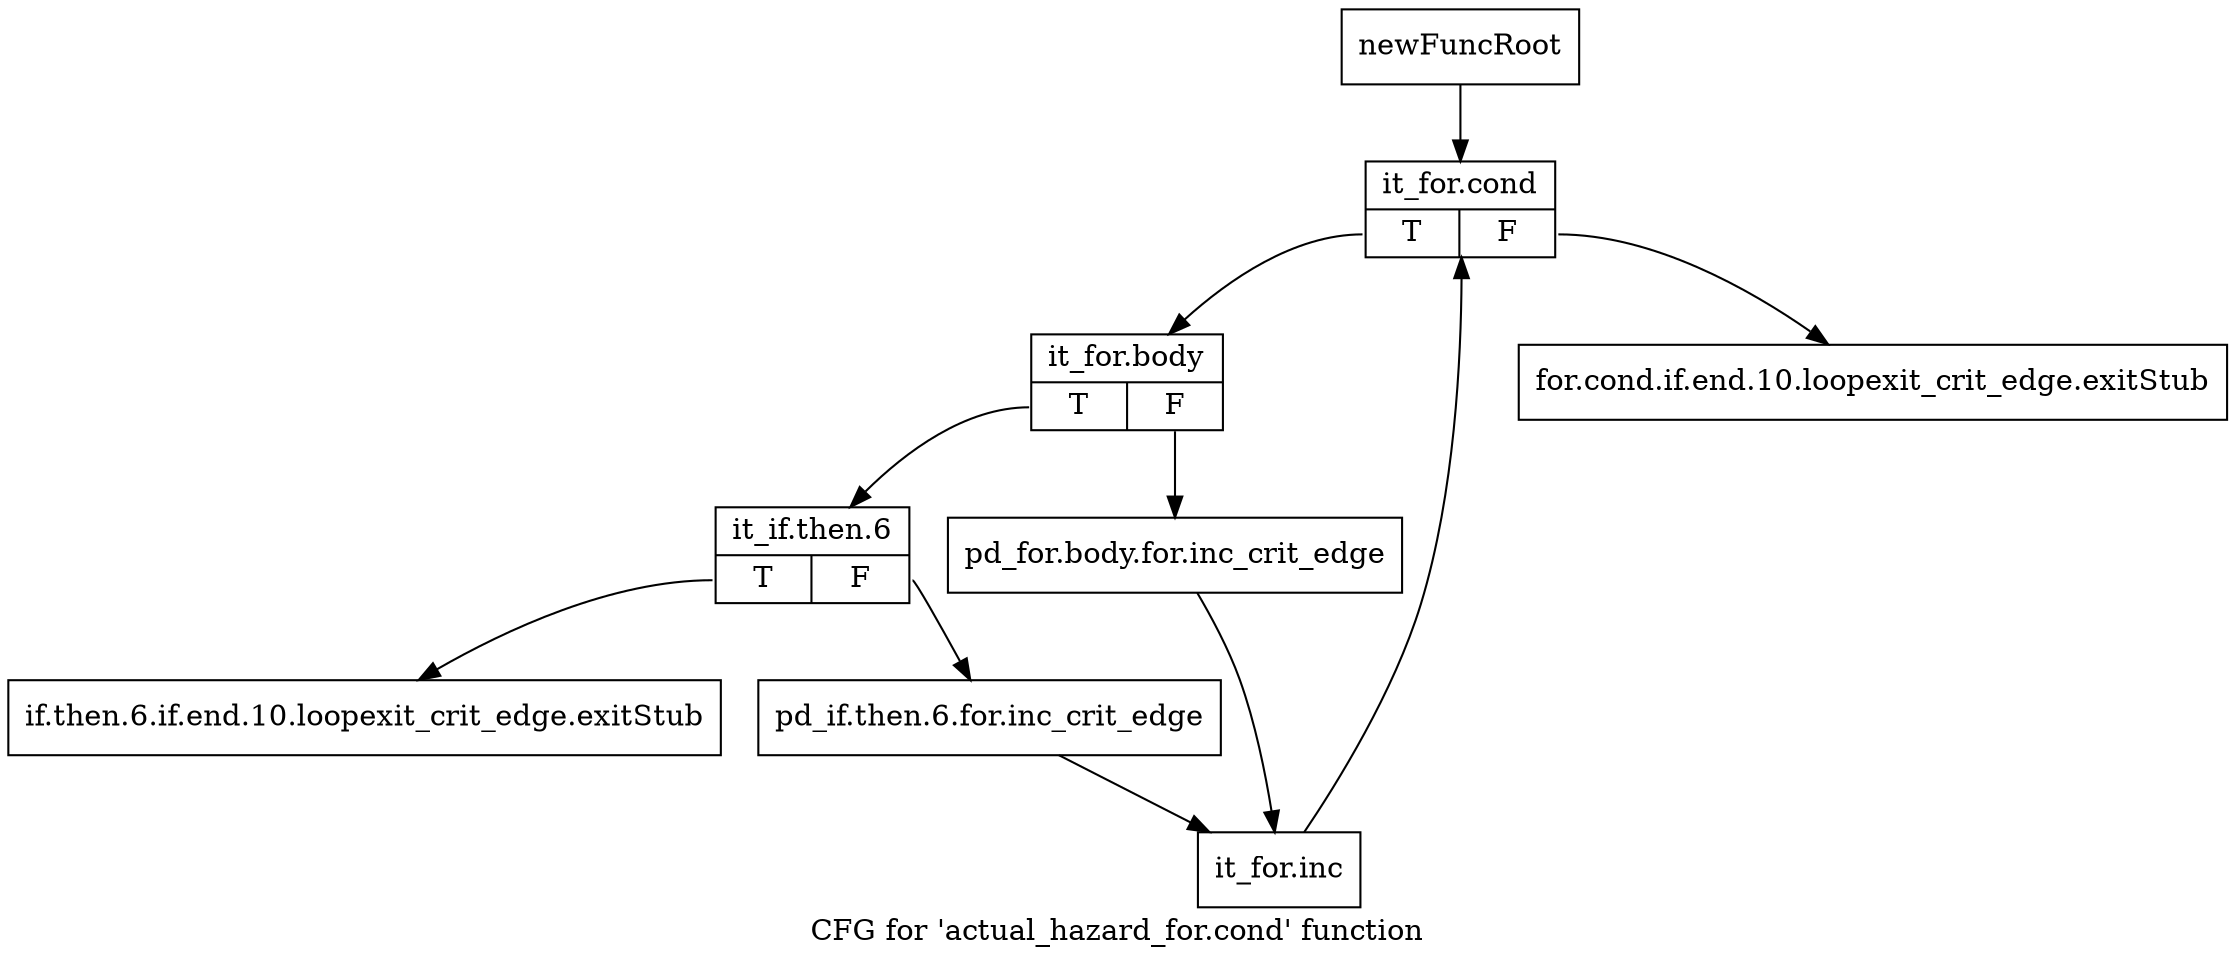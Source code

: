 digraph "CFG for 'actual_hazard_for.cond' function" {
	label="CFG for 'actual_hazard_for.cond' function";

	Node0xb2b6c20 [shape=record,label="{newFuncRoot}"];
	Node0xb2b6c20 -> Node0xb2b6d10;
	Node0xb2b6c70 [shape=record,label="{for.cond.if.end.10.loopexit_crit_edge.exitStub}"];
	Node0xb2b6cc0 [shape=record,label="{if.then.6.if.end.10.loopexit_crit_edge.exitStub}"];
	Node0xb2b6d10 [shape=record,label="{it_for.cond|{<s0>T|<s1>F}}"];
	Node0xb2b6d10:s0 -> Node0xb2b6d60;
	Node0xb2b6d10:s1 -> Node0xb2b6c70;
	Node0xb2b6d60 [shape=record,label="{it_for.body|{<s0>T|<s1>F}}"];
	Node0xb2b6d60:s0 -> Node0xb2b6e00;
	Node0xb2b6d60:s1 -> Node0xb2b6db0;
	Node0xb2b6db0 [shape=record,label="{pd_for.body.for.inc_crit_edge}"];
	Node0xb2b6db0 -> Node0xb2b6ea0;
	Node0xb2b6e00 [shape=record,label="{it_if.then.6|{<s0>T|<s1>F}}"];
	Node0xb2b6e00:s0 -> Node0xb2b6cc0;
	Node0xb2b6e00:s1 -> Node0xb2b6e50;
	Node0xb2b6e50 [shape=record,label="{pd_if.then.6.for.inc_crit_edge}"];
	Node0xb2b6e50 -> Node0xb2b6ea0;
	Node0xb2b6ea0 [shape=record,label="{it_for.inc}"];
	Node0xb2b6ea0 -> Node0xb2b6d10;
}
